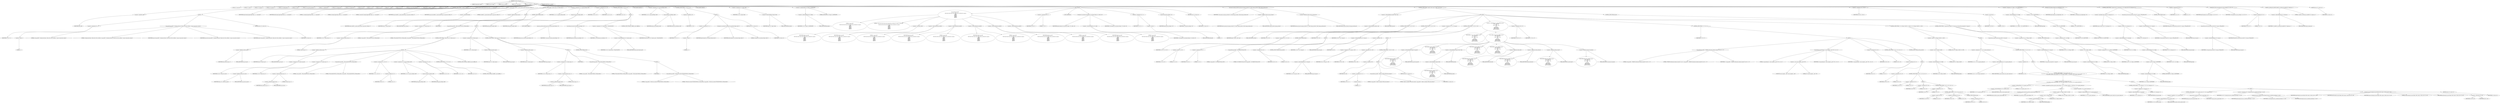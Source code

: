 digraph hostapd_notif_assoc {  
"1000119" [label = "(METHOD,hostapd_notif_assoc)" ]
"1000120" [label = "(PARAM,hostapd_data *hapd)" ]
"1000121" [label = "(PARAM,const u8 *addr)" ]
"1000122" [label = "(PARAM,const u8 *req_ies)" ]
"1000123" [label = "(PARAM,size_t req_ies_len)" ]
"1000124" [label = "(PARAM,int reassoc)" ]
"1000125" [label = "(BLOCK,,)" ]
"1000126" [label = "(LOCAL,v10: const u8 *)" ]
"1000127" [label = "(LOCAL,v11: size_t)" ]
"1000128" [label = "(LOCAL,v12: sta_info *)" ]
"1000129" [label = "(LOCAL,v13: sta_info *)" ]
"1000130" [label = "(LOCAL,v14: hostapd_iface *)" ]
"1000131" [label = "(LOCAL,v15: bool)" ]
"1000132" [label = "(LOCAL,v16: wpa_state_machine *)" ]
"1000133" [label = "(LOCAL,v17: unsigned int)" ]
"1000134" [label = "(LOCAL,v18: unsigned int)" ]
"1000135" [label = "(LOCAL,v19: unsigned int)" ]
"1000136" [label = "(LOCAL,v20: int)" ]
"1000137" [label = "(LOCAL,v21: int)" ]
"1000138" [label = "(LOCAL,v23: int)" ]
"1000139" [label = "(LOCAL,v24: __int64)" ]
"1000140" [label = "(LOCAL,v25: u8 *)" ]
"1000141" [label = "(LOCAL,v26: wpa_state_machine *)" ]
"1000142" [label = "(LOCAL,elems: ieee802_11_elems)" ]
"1000143" [label = "(LOCAL,buf: u8 [ 1064 ])" ]
"1000144" [label = "(CONTROL_STRUCTURE,if ( !addr ),if ( !addr ))" ]
"1000145" [label = "(<operator>.logicalNot,!addr)" ]
"1000146" [label = "(IDENTIFIER,addr,!addr)" ]
"1000147" [label = "(BLOCK,,)" ]
"1000148" [label = "(<operator>.assignment,v21 = -1)" ]
"1000149" [label = "(IDENTIFIER,v21,v21 = -1)" ]
"1000150" [label = "(<operator>.minus,-1)" ]
"1000151" [label = "(LITERAL,1,-1)" ]
"1000152" [label = "(wpa_printf,wpa_printf(2, \"hostapd_notif_assoc: Skip event with no address\", req_ies, req_ies_len, reassoc))" ]
"1000153" [label = "(LITERAL,2,wpa_printf(2, \"hostapd_notif_assoc: Skip event with no address\", req_ies, req_ies_len, reassoc))" ]
"1000154" [label = "(LITERAL,\"hostapd_notif_assoc: Skip event with no address\",wpa_printf(2, \"hostapd_notif_assoc: Skip event with no address\", req_ies, req_ies_len, reassoc))" ]
"1000155" [label = "(IDENTIFIER,req_ies,wpa_printf(2, \"hostapd_notif_assoc: Skip event with no address\", req_ies, req_ies_len, reassoc))" ]
"1000156" [label = "(IDENTIFIER,req_ies_len,wpa_printf(2, \"hostapd_notif_assoc: Skip event with no address\", req_ies, req_ies_len, reassoc))" ]
"1000157" [label = "(IDENTIFIER,reassoc,wpa_printf(2, \"hostapd_notif_assoc: Skip event with no address\", req_ies, req_ies_len, reassoc))" ]
"1000158" [label = "(RETURN,return v21;,return v21;)" ]
"1000159" [label = "(IDENTIFIER,v21,return v21;)" ]
"1000160" [label = "(hostapd_logger,hostapd_logger(hapd, addr, 1u, 2, \"associated\"))" ]
"1000161" [label = "(IDENTIFIER,hapd,hostapd_logger(hapd, addr, 1u, 2, \"associated\"))" ]
"1000162" [label = "(IDENTIFIER,addr,hostapd_logger(hapd, addr, 1u, 2, \"associated\"))" ]
"1000163" [label = "(LITERAL,1u,hostapd_logger(hapd, addr, 1u, 2, \"associated\"))" ]
"1000164" [label = "(LITERAL,2,hostapd_logger(hapd, addr, 1u, 2, \"associated\"))" ]
"1000165" [label = "(LITERAL,\"associated\",hostapd_logger(hapd, addr, 1u, 2, \"associated\"))" ]
"1000166" [label = "(ieee802_11_parse_elems,ieee802_11_parse_elems(req_ies, req_ies_len, &elems, 0))" ]
"1000167" [label = "(IDENTIFIER,req_ies,ieee802_11_parse_elems(req_ies, req_ies_len, &elems, 0))" ]
"1000168" [label = "(IDENTIFIER,req_ies_len,ieee802_11_parse_elems(req_ies, req_ies_len, &elems, 0))" ]
"1000169" [label = "(<operator>.addressOf,&elems)" ]
"1000170" [label = "(IDENTIFIER,elems,ieee802_11_parse_elems(req_ies, req_ies_len, &elems, 0))" ]
"1000171" [label = "(LITERAL,0,ieee802_11_parse_elems(req_ies, req_ies_len, &elems, 0))" ]
"1000172" [label = "(CONTROL_STRUCTURE,if ( elems.wps_ie ),if ( elems.wps_ie ))" ]
"1000173" [label = "(<operator>.fieldAccess,elems.wps_ie)" ]
"1000174" [label = "(IDENTIFIER,elems,if ( elems.wps_ie ))" ]
"1000175" [label = "(FIELD_IDENTIFIER,wps_ie,wps_ie)" ]
"1000176" [label = "(BLOCK,,)" ]
"1000177" [label = "(<operator>.assignment,v10 = elems.wps_ie - 2)" ]
"1000178" [label = "(IDENTIFIER,v10,v10 = elems.wps_ie - 2)" ]
"1000179" [label = "(<operator>.subtraction,elems.wps_ie - 2)" ]
"1000180" [label = "(<operator>.fieldAccess,elems.wps_ie)" ]
"1000181" [label = "(IDENTIFIER,elems,elems.wps_ie - 2)" ]
"1000182" [label = "(FIELD_IDENTIFIER,wps_ie,wps_ie)" ]
"1000183" [label = "(LITERAL,2,elems.wps_ie - 2)" ]
"1000184" [label = "(IDENTIFIER,L,)" ]
"1000185" [label = "(wpa_printf,wpa_printf(2, \"STA included WPS IE in (Re)AssocReq\"))" ]
"1000186" [label = "(LITERAL,2,wpa_printf(2, \"STA included WPS IE in (Re)AssocReq\"))" ]
"1000187" [label = "(LITERAL,\"STA included WPS IE in (Re)AssocReq\",wpa_printf(2, \"STA included WPS IE in (Re)AssocReq\"))" ]
"1000188" [label = "(CONTROL_STRUCTURE,else,else)" ]
"1000189" [label = "(BLOCK,,)" ]
"1000190" [label = "(CONTROL_STRUCTURE,if ( elems.rsn_ie ),if ( elems.rsn_ie ))" ]
"1000191" [label = "(<operator>.fieldAccess,elems.rsn_ie)" ]
"1000192" [label = "(IDENTIFIER,elems,if ( elems.rsn_ie ))" ]
"1000193" [label = "(FIELD_IDENTIFIER,rsn_ie,rsn_ie)" ]
"1000194" [label = "(BLOCK,,)" ]
"1000195" [label = "(<operator>.assignment,v24 = elems.rsn_ie_len)" ]
"1000196" [label = "(IDENTIFIER,v24,v24 = elems.rsn_ie_len)" ]
"1000197" [label = "(<operator>.fieldAccess,elems.rsn_ie_len)" ]
"1000198" [label = "(IDENTIFIER,elems,v24 = elems.rsn_ie_len)" ]
"1000199" [label = "(FIELD_IDENTIFIER,rsn_ie_len,rsn_ie_len)" ]
"1000200" [label = "(<operator>.assignment,v10 = elems.rsn_ie - 2)" ]
"1000201" [label = "(IDENTIFIER,v10,v10 = elems.rsn_ie - 2)" ]
"1000202" [label = "(<operator>.subtraction,elems.rsn_ie - 2)" ]
"1000203" [label = "(<operator>.fieldAccess,elems.rsn_ie)" ]
"1000204" [label = "(IDENTIFIER,elems,elems.rsn_ie - 2)" ]
"1000205" [label = "(FIELD_IDENTIFIER,rsn_ie,rsn_ie)" ]
"1000206" [label = "(LITERAL,2,elems.rsn_ie - 2)" ]
"1000207" [label = "(wpa_printf,wpa_printf(2, \"STA included RSN IE in (Re)AssocReq\"))" ]
"1000208" [label = "(LITERAL,2,wpa_printf(2, \"STA included RSN IE in (Re)AssocReq\"))" ]
"1000209" [label = "(LITERAL,\"STA included RSN IE in (Re)AssocReq\",wpa_printf(2, \"STA included RSN IE in (Re)AssocReq\"))" ]
"1000210" [label = "(<operator>.assignment,v11 = v24 + 2)" ]
"1000211" [label = "(IDENTIFIER,v11,v11 = v24 + 2)" ]
"1000212" [label = "(<operator>.addition,v24 + 2)" ]
"1000213" [label = "(IDENTIFIER,v24,v24 + 2)" ]
"1000214" [label = "(LITERAL,2,v24 + 2)" ]
"1000215" [label = "(<operator>.assignment,v12 = ap_get_sta(hapd, addr))" ]
"1000216" [label = "(IDENTIFIER,v12,v12 = ap_get_sta(hapd, addr))" ]
"1000217" [label = "(ap_get_sta,ap_get_sta(hapd, addr))" ]
"1000218" [label = "(IDENTIFIER,hapd,ap_get_sta(hapd, addr))" ]
"1000219" [label = "(IDENTIFIER,addr,ap_get_sta(hapd, addr))" ]
"1000220" [label = "(<operator>.assignment,v13 = v12)" ]
"1000221" [label = "(IDENTIFIER,v13,v13 = v12)" ]
"1000222" [label = "(IDENTIFIER,v12,v13 = v12)" ]
"1000223" [label = "(CONTROL_STRUCTURE,if ( v12 ),if ( v12 ))" ]
"1000224" [label = "(IDENTIFIER,v12,if ( v12 ))" ]
"1000225" [label = "(CONTROL_STRUCTURE,goto LABEL_5;,goto LABEL_5;)" ]
"1000226" [label = "(CONTROL_STRUCTURE,goto LABEL_28;,goto LABEL_28;)" ]
"1000227" [label = "(<operator>.assignment,v10 = elems.wpa_ie)" ]
"1000228" [label = "(IDENTIFIER,v10,v10 = elems.wpa_ie)" ]
"1000229" [label = "(<operator>.fieldAccess,elems.wpa_ie)" ]
"1000230" [label = "(IDENTIFIER,elems,v10 = elems.wpa_ie)" ]
"1000231" [label = "(FIELD_IDENTIFIER,wpa_ie,wpa_ie)" ]
"1000232" [label = "(CONTROL_STRUCTURE,if ( elems.wpa_ie ),if ( elems.wpa_ie ))" ]
"1000233" [label = "(<operator>.fieldAccess,elems.wpa_ie)" ]
"1000234" [label = "(IDENTIFIER,elems,if ( elems.wpa_ie ))" ]
"1000235" [label = "(FIELD_IDENTIFIER,wpa_ie,wpa_ie)" ]
"1000236" [label = "(BLOCK,,)" ]
"1000237" [label = "(<operator>.assignment,v10 = elems.wpa_ie - 2)" ]
"1000238" [label = "(IDENTIFIER,v10,v10 = elems.wpa_ie - 2)" ]
"1000239" [label = "(<operator>.subtraction,elems.wpa_ie - 2)" ]
"1000240" [label = "(<operator>.fieldAccess,elems.wpa_ie)" ]
"1000241" [label = "(IDENTIFIER,elems,elems.wpa_ie - 2)" ]
"1000242" [label = "(FIELD_IDENTIFIER,wpa_ie,wpa_ie)" ]
"1000243" [label = "(LITERAL,2,elems.wpa_ie - 2)" ]
"1000244" [label = "(IDENTIFIER,L,)" ]
"1000245" [label = "(wpa_printf,wpa_printf(2, \"STA included WPA IE in (Re)AssocReq\"))" ]
"1000246" [label = "(LITERAL,2,wpa_printf(2, \"STA included WPA IE in (Re)AssocReq\"))" ]
"1000247" [label = "(LITERAL,\"STA included WPA IE in (Re)AssocReq\",wpa_printf(2, \"STA included WPA IE in (Re)AssocReq\"))" ]
"1000248" [label = "(CONTROL_STRUCTURE,else,else)" ]
"1000249" [label = "(BLOCK,,)" ]
"1000250" [label = "(IDENTIFIER,L,)" ]
"1000251" [label = "(wpa_printf,wpa_printf(2, \"STA did not include WPS/RSN/WPA IE in (Re)AssocReq\"))" ]
"1000252" [label = "(LITERAL,2,wpa_printf(2, \"STA did not include WPS/RSN/WPA IE in (Re)AssocReq\"))" ]
"1000253" [label = "(LITERAL,\"STA did not include WPS/RSN/WPA IE in (Re)AssocReq\",wpa_printf(2, \"STA did not include WPS/RSN/WPA IE in (Re)AssocReq\"))" ]
"1000254" [label = "(<operator>.assignment,v12 = ap_get_sta(hapd, addr))" ]
"1000255" [label = "(IDENTIFIER,v12,v12 = ap_get_sta(hapd, addr))" ]
"1000256" [label = "(ap_get_sta,ap_get_sta(hapd, addr))" ]
"1000257" [label = "(IDENTIFIER,hapd,ap_get_sta(hapd, addr))" ]
"1000258" [label = "(IDENTIFIER,addr,ap_get_sta(hapd, addr))" ]
"1000259" [label = "(<operator>.assignment,v13 = v12)" ]
"1000260" [label = "(IDENTIFIER,v13,v13 = v12)" ]
"1000261" [label = "(IDENTIFIER,v12,v13 = v12)" ]
"1000262" [label = "(CONTROL_STRUCTURE,if ( v12 ),if ( v12 ))" ]
"1000263" [label = "(IDENTIFIER,v12,if ( v12 ))" ]
"1000264" [label = "(BLOCK,,)" ]
"1000265" [label = "(JUMP_TARGET,LABEL_5)" ]
"1000266" [label = "(ap_sta_no_session_timeout,ap_sta_no_session_timeout(hapd, v12))" ]
"1000267" [label = "(IDENTIFIER,hapd,ap_sta_no_session_timeout(hapd, v12))" ]
"1000268" [label = "(IDENTIFIER,v12,ap_sta_no_session_timeout(hapd, v12))" ]
"1000269" [label = "(accounting_sta_stop,accounting_sta_stop(hapd, v13))" ]
"1000270" [label = "(IDENTIFIER,hapd,accounting_sta_stop(hapd, v13))" ]
"1000271" [label = "(IDENTIFIER,v13,accounting_sta_stop(hapd, v13))" ]
"1000272" [label = "(<operator>.assignment,v13->timeout_next = STA_NULLFUNC)" ]
"1000273" [label = "(<operator>.indirectFieldAccess,v13->timeout_next)" ]
"1000274" [label = "(IDENTIFIER,v13,v13->timeout_next = STA_NULLFUNC)" ]
"1000275" [label = "(FIELD_IDENTIFIER,timeout_next,timeout_next)" ]
"1000276" [label = "(IDENTIFIER,STA_NULLFUNC,v13->timeout_next = STA_NULLFUNC)" ]
"1000277" [label = "(CONTROL_STRUCTURE,goto LABEL_6;,goto LABEL_6;)" ]
"1000278" [label = "(JUMP_TARGET,LABEL_28)" ]
"1000279" [label = "(<operator>.assignment,v13 = ap_sta_add(hapd, addr))" ]
"1000280" [label = "(IDENTIFIER,v13,v13 = ap_sta_add(hapd, addr))" ]
"1000281" [label = "(ap_sta_add,ap_sta_add(hapd, addr))" ]
"1000282" [label = "(IDENTIFIER,hapd,ap_sta_add(hapd, addr))" ]
"1000283" [label = "(IDENTIFIER,addr,ap_sta_add(hapd, addr))" ]
"1000284" [label = "(CONTROL_STRUCTURE,if ( !v13 ),if ( !v13 ))" ]
"1000285" [label = "(<operator>.logicalNot,!v13)" ]
"1000286" [label = "(IDENTIFIER,v13,!v13)" ]
"1000287" [label = "(BLOCK,,)" ]
"1000288" [label = "(<operator>.assignment,v21 = -1)" ]
"1000289" [label = "(IDENTIFIER,v21,v21 = -1)" ]
"1000290" [label = "(<operator>.minus,-1)" ]
"1000291" [label = "(LITERAL,1,-1)" ]
"1000292" [label = "(hostapd_drv_sta_disassoc,hostapd_drv_sta_disassoc(hapd, addr, 5))" ]
"1000293" [label = "(IDENTIFIER,hapd,hostapd_drv_sta_disassoc(hapd, addr, 5))" ]
"1000294" [label = "(IDENTIFIER,addr,hostapd_drv_sta_disassoc(hapd, addr, 5))" ]
"1000295" [label = "(LITERAL,5,hostapd_drv_sta_disassoc(hapd, addr, 5))" ]
"1000296" [label = "(RETURN,return v21;,return v21;)" ]
"1000297" [label = "(IDENTIFIER,v21,return v21;)" ]
"1000298" [label = "(JUMP_TARGET,LABEL_6)" ]
"1000299" [label = "(<operator>.assignment,v14 = hapd->iface)" ]
"1000300" [label = "(IDENTIFIER,v14,v14 = hapd->iface)" ]
"1000301" [label = "(<operator>.indirectFieldAccess,hapd->iface)" ]
"1000302" [label = "(IDENTIFIER,hapd,v14 = hapd->iface)" ]
"1000303" [label = "(FIELD_IDENTIFIER,iface,iface)" ]
"1000304" [label = "(<operators>.assignmentAnd,v13->flags &= 0xFFFECFFF)" ]
"1000305" [label = "(<operator>.indirectFieldAccess,v13->flags)" ]
"1000306" [label = "(IDENTIFIER,v13,v13->flags &= 0xFFFECFFF)" ]
"1000307" [label = "(FIELD_IDENTIFIER,flags,flags)" ]
"1000308" [label = "(LITERAL,0xFFFECFFF,v13->flags &= 0xFFFECFFF)" ]
"1000309" [label = "(BLOCK,,)" ]
"1000310" [label = "(wpa_printf,wpa_printf(\n      3,\n      \"STA %02x:%02x:%02x:%02x:%02x:%02x not allowed to connect\",\n      *addr,\n      addr[1],\n      addr[2],\n      addr[3],\n      addr[4],\n      addr[5]))" ]
"1000311" [label = "(LITERAL,3,wpa_printf(\n      3,\n      \"STA %02x:%02x:%02x:%02x:%02x:%02x not allowed to connect\",\n      *addr,\n      addr[1],\n      addr[2],\n      addr[3],\n      addr[4],\n      addr[5]))" ]
"1000312" [label = "(LITERAL,\"STA %02x:%02x:%02x:%02x:%02x:%02x not allowed to connect\",wpa_printf(\n      3,\n      \"STA %02x:%02x:%02x:%02x:%02x:%02x not allowed to connect\",\n      *addr,\n      addr[1],\n      addr[2],\n      addr[3],\n      addr[4],\n      addr[5]))" ]
"1000313" [label = "(<operator>.indirection,*addr)" ]
"1000314" [label = "(IDENTIFIER,addr,wpa_printf(\n      3,\n      \"STA %02x:%02x:%02x:%02x:%02x:%02x not allowed to connect\",\n      *addr,\n      addr[1],\n      addr[2],\n      addr[3],\n      addr[4],\n      addr[5]))" ]
"1000315" [label = "(<operator>.indirectIndexAccess,addr[1])" ]
"1000316" [label = "(IDENTIFIER,addr,wpa_printf(\n      3,\n      \"STA %02x:%02x:%02x:%02x:%02x:%02x not allowed to connect\",\n      *addr,\n      addr[1],\n      addr[2],\n      addr[3],\n      addr[4],\n      addr[5]))" ]
"1000317" [label = "(LITERAL,1,wpa_printf(\n      3,\n      \"STA %02x:%02x:%02x:%02x:%02x:%02x not allowed to connect\",\n      *addr,\n      addr[1],\n      addr[2],\n      addr[3],\n      addr[4],\n      addr[5]))" ]
"1000318" [label = "(<operator>.indirectIndexAccess,addr[2])" ]
"1000319" [label = "(IDENTIFIER,addr,wpa_printf(\n      3,\n      \"STA %02x:%02x:%02x:%02x:%02x:%02x not allowed to connect\",\n      *addr,\n      addr[1],\n      addr[2],\n      addr[3],\n      addr[4],\n      addr[5]))" ]
"1000320" [label = "(LITERAL,2,wpa_printf(\n      3,\n      \"STA %02x:%02x:%02x:%02x:%02x:%02x not allowed to connect\",\n      *addr,\n      addr[1],\n      addr[2],\n      addr[3],\n      addr[4],\n      addr[5]))" ]
"1000321" [label = "(<operator>.indirectIndexAccess,addr[3])" ]
"1000322" [label = "(IDENTIFIER,addr,wpa_printf(\n      3,\n      \"STA %02x:%02x:%02x:%02x:%02x:%02x not allowed to connect\",\n      *addr,\n      addr[1],\n      addr[2],\n      addr[3],\n      addr[4],\n      addr[5]))" ]
"1000323" [label = "(LITERAL,3,wpa_printf(\n      3,\n      \"STA %02x:%02x:%02x:%02x:%02x:%02x not allowed to connect\",\n      *addr,\n      addr[1],\n      addr[2],\n      addr[3],\n      addr[4],\n      addr[5]))" ]
"1000324" [label = "(<operator>.indirectIndexAccess,addr[4])" ]
"1000325" [label = "(IDENTIFIER,addr,wpa_printf(\n      3,\n      \"STA %02x:%02x:%02x:%02x:%02x:%02x not allowed to connect\",\n      *addr,\n      addr[1],\n      addr[2],\n      addr[3],\n      addr[4],\n      addr[5]))" ]
"1000326" [label = "(LITERAL,4,wpa_printf(\n      3,\n      \"STA %02x:%02x:%02x:%02x:%02x:%02x not allowed to connect\",\n      *addr,\n      addr[1],\n      addr[2],\n      addr[3],\n      addr[4],\n      addr[5]))" ]
"1000327" [label = "(<operator>.indirectIndexAccess,addr[5])" ]
"1000328" [label = "(IDENTIFIER,addr,wpa_printf(\n      3,\n      \"STA %02x:%02x:%02x:%02x:%02x:%02x not allowed to connect\",\n      *addr,\n      addr[1],\n      addr[2],\n      addr[3],\n      addr[4],\n      addr[5]))" ]
"1000329" [label = "(LITERAL,5,wpa_printf(\n      3,\n      \"STA %02x:%02x:%02x:%02x:%02x:%02x not allowed to connect\",\n      *addr,\n      addr[1],\n      addr[2],\n      addr[3],\n      addr[4],\n      addr[5]))" ]
"1000330" [label = "(<operator>.assignment,v23 = 1)" ]
"1000331" [label = "(IDENTIFIER,v23,v23 = 1)" ]
"1000332" [label = "(LITERAL,1,v23 = 1)" ]
"1000333" [label = "(JUMP_TARGET,fail)" ]
"1000334" [label = "(hostapd_drv_sta_disassoc,hostapd_drv_sta_disassoc(hapd, v13->addr, v23))" ]
"1000335" [label = "(IDENTIFIER,hapd,hostapd_drv_sta_disassoc(hapd, v13->addr, v23))" ]
"1000336" [label = "(<operator>.indirectFieldAccess,v13->addr)" ]
"1000337" [label = "(IDENTIFIER,v13,hostapd_drv_sta_disassoc(hapd, v13->addr, v23))" ]
"1000338" [label = "(FIELD_IDENTIFIER,addr,addr)" ]
"1000339" [label = "(IDENTIFIER,v23,hostapd_drv_sta_disassoc(hapd, v13->addr, v23))" ]
"1000340" [label = "(<operator>.assignment,v21 = -1)" ]
"1000341" [label = "(IDENTIFIER,v21,v21 = -1)" ]
"1000342" [label = "(<operator>.minus,-1)" ]
"1000343" [label = "(LITERAL,1,-1)" ]
"1000344" [label = "(ap_free_sta,ap_free_sta(hapd, v13))" ]
"1000345" [label = "(IDENTIFIER,hapd,ap_free_sta(hapd, v13))" ]
"1000346" [label = "(IDENTIFIER,v13,ap_free_sta(hapd, v13))" ]
"1000347" [label = "(RETURN,return v21;,return v21;)" ]
"1000348" [label = "(IDENTIFIER,v21,return v21;)" ]
"1000349" [label = "(ap_copy_sta_supp_op_classes,ap_copy_sta_supp_op_classes(v13, elems.supp_op_classes, elems.supp_op_classes_len))" ]
"1000350" [label = "(IDENTIFIER,v13,ap_copy_sta_supp_op_classes(v13, elems.supp_op_classes, elems.supp_op_classes_len))" ]
"1000351" [label = "(<operator>.fieldAccess,elems.supp_op_classes)" ]
"1000352" [label = "(IDENTIFIER,elems,ap_copy_sta_supp_op_classes(v13, elems.supp_op_classes, elems.supp_op_classes_len))" ]
"1000353" [label = "(FIELD_IDENTIFIER,supp_op_classes,supp_op_classes)" ]
"1000354" [label = "(<operator>.fieldAccess,elems.supp_op_classes_len)" ]
"1000355" [label = "(IDENTIFIER,elems,ap_copy_sta_supp_op_classes(v13, elems.supp_op_classes, elems.supp_op_classes_len))" ]
"1000356" [label = "(FIELD_IDENTIFIER,supp_op_classes_len,supp_op_classes_len)" ]
"1000357" [label = "(CONTROL_STRUCTURE,if ( hapd->conf->wpa ),if ( hapd->conf->wpa ))" ]
"1000358" [label = "(<operator>.indirectFieldAccess,hapd->conf->wpa)" ]
"1000359" [label = "(<operator>.indirectFieldAccess,hapd->conf)" ]
"1000360" [label = "(IDENTIFIER,hapd,if ( hapd->conf->wpa ))" ]
"1000361" [label = "(FIELD_IDENTIFIER,conf,conf)" ]
"1000362" [label = "(FIELD_IDENTIFIER,wpa,wpa)" ]
"1000363" [label = "(BLOCK,,)" ]
"1000364" [label = "(CONTROL_STRUCTURE,if ( v10 ),if ( v10 ))" ]
"1000365" [label = "(IDENTIFIER,v10,if ( v10 ))" ]
"1000366" [label = "(<operator>.assignment,v15 = v11 == 0)" ]
"1000367" [label = "(IDENTIFIER,v15,v15 = v11 == 0)" ]
"1000368" [label = "(<operator>.equals,v11 == 0)" ]
"1000369" [label = "(IDENTIFIER,v11,v11 == 0)" ]
"1000370" [label = "(LITERAL,0,v11 == 0)" ]
"1000371" [label = "(CONTROL_STRUCTURE,else,else)" ]
"1000372" [label = "(<operator>.assignment,v15 = 1)" ]
"1000373" [label = "(IDENTIFIER,v15,v15 = 1)" ]
"1000374" [label = "(LITERAL,1,v15 = 1)" ]
"1000375" [label = "(CONTROL_STRUCTURE,if ( v15 ),if ( v15 ))" ]
"1000376" [label = "(IDENTIFIER,v15,if ( v15 ))" ]
"1000377" [label = "(BLOCK,,)" ]
"1000378" [label = "(wpa_printf,wpa_printf(2, \"No WPA/RSN IE from STA\"))" ]
"1000379" [label = "(LITERAL,2,wpa_printf(2, \"No WPA/RSN IE from STA\"))" ]
"1000380" [label = "(LITERAL,\"No WPA/RSN IE from STA\",wpa_printf(2, \"No WPA/RSN IE from STA\"))" ]
"1000381" [label = "(<operator>.assignment,v23 = 13)" ]
"1000382" [label = "(IDENTIFIER,v23,v23 = 13)" ]
"1000383" [label = "(LITERAL,13,v23 = 13)" ]
"1000384" [label = "(CONTROL_STRUCTURE,goto fail;,goto fail;)" ]
"1000385" [label = "(<operator>.assignment,v16 = v13->wpa_sm)" ]
"1000386" [label = "(IDENTIFIER,v16,v16 = v13->wpa_sm)" ]
"1000387" [label = "(<operator>.indirectFieldAccess,v13->wpa_sm)" ]
"1000388" [label = "(IDENTIFIER,v13,v16 = v13->wpa_sm)" ]
"1000389" [label = "(FIELD_IDENTIFIER,wpa_sm,wpa_sm)" ]
"1000390" [label = "(CONTROL_STRUCTURE,if ( !v16 ),if ( !v16 ))" ]
"1000391" [label = "(<operator>.logicalNot,!v16)" ]
"1000392" [label = "(IDENTIFIER,v16,!v16)" ]
"1000393" [label = "(BLOCK,,)" ]
"1000394" [label = "(<operator>.assignment,v13->wpa_sm = v26)" ]
"1000395" [label = "(<operator>.indirectFieldAccess,v13->wpa_sm)" ]
"1000396" [label = "(IDENTIFIER,v13,v13->wpa_sm = v26)" ]
"1000397" [label = "(FIELD_IDENTIFIER,wpa_sm,wpa_sm)" ]
"1000398" [label = "(IDENTIFIER,v26,v13->wpa_sm = v26)" ]
"1000399" [label = "(<operator>.assignment,v16 = v26)" ]
"1000400" [label = "(IDENTIFIER,v16,v16 = v26)" ]
"1000401" [label = "(IDENTIFIER,v26,v16 = v26)" ]
"1000402" [label = "(CONTROL_STRUCTURE,if ( !v26 ),if ( !v26 ))" ]
"1000403" [label = "(<operator>.logicalNot,!v26)" ]
"1000404" [label = "(IDENTIFIER,v26,!v26)" ]
"1000405" [label = "(BLOCK,,)" ]
"1000406" [label = "(<operator>.assignment,v21 = -1)" ]
"1000407" [label = "(IDENTIFIER,v21,v21 = -1)" ]
"1000408" [label = "(<operator>.minus,-1)" ]
"1000409" [label = "(LITERAL,1,-1)" ]
"1000410" [label = "(wpa_printf,wpa_printf(5, \"Failed to initialize WPA state machine\"))" ]
"1000411" [label = "(LITERAL,5,wpa_printf(5, \"Failed to initialize WPA state machine\"))" ]
"1000412" [label = "(LITERAL,\"Failed to initialize WPA state machine\",wpa_printf(5, \"Failed to initialize WPA state machine\"))" ]
"1000413" [label = "(RETURN,return v21;,return v21;)" ]
"1000414" [label = "(IDENTIFIER,v21,return v21;)" ]
"1000415" [label = "(<operator>.assignment,v17 = wpa_validate_wpa_ie(\n            hapd->wpa_auth,\n            v16,\n            hapd->iface->freq,\n            v10,\n            v11,\n            elems.mdie,\n            elems.mdie_len,\n            elems.owe_dh,\n            elems.owe_dh_len))" ]
"1000416" [label = "(IDENTIFIER,v17,v17 = wpa_validate_wpa_ie(\n            hapd->wpa_auth,\n            v16,\n            hapd->iface->freq,\n            v10,\n            v11,\n            elems.mdie,\n            elems.mdie_len,\n            elems.owe_dh,\n            elems.owe_dh_len))" ]
"1000417" [label = "(wpa_validate_wpa_ie,wpa_validate_wpa_ie(\n            hapd->wpa_auth,\n            v16,\n            hapd->iface->freq,\n            v10,\n            v11,\n            elems.mdie,\n            elems.mdie_len,\n            elems.owe_dh,\n            elems.owe_dh_len))" ]
"1000418" [label = "(<operator>.indirectFieldAccess,hapd->wpa_auth)" ]
"1000419" [label = "(IDENTIFIER,hapd,wpa_validate_wpa_ie(\n            hapd->wpa_auth,\n            v16,\n            hapd->iface->freq,\n            v10,\n            v11,\n            elems.mdie,\n            elems.mdie_len,\n            elems.owe_dh,\n            elems.owe_dh_len))" ]
"1000420" [label = "(FIELD_IDENTIFIER,wpa_auth,wpa_auth)" ]
"1000421" [label = "(IDENTIFIER,v16,wpa_validate_wpa_ie(\n            hapd->wpa_auth,\n            v16,\n            hapd->iface->freq,\n            v10,\n            v11,\n            elems.mdie,\n            elems.mdie_len,\n            elems.owe_dh,\n            elems.owe_dh_len))" ]
"1000422" [label = "(<operator>.indirectFieldAccess,hapd->iface->freq)" ]
"1000423" [label = "(<operator>.indirectFieldAccess,hapd->iface)" ]
"1000424" [label = "(IDENTIFIER,hapd,wpa_validate_wpa_ie(\n            hapd->wpa_auth,\n            v16,\n            hapd->iface->freq,\n            v10,\n            v11,\n            elems.mdie,\n            elems.mdie_len,\n            elems.owe_dh,\n            elems.owe_dh_len))" ]
"1000425" [label = "(FIELD_IDENTIFIER,iface,iface)" ]
"1000426" [label = "(FIELD_IDENTIFIER,freq,freq)" ]
"1000427" [label = "(IDENTIFIER,v10,wpa_validate_wpa_ie(\n            hapd->wpa_auth,\n            v16,\n            hapd->iface->freq,\n            v10,\n            v11,\n            elems.mdie,\n            elems.mdie_len,\n            elems.owe_dh,\n            elems.owe_dh_len))" ]
"1000428" [label = "(IDENTIFIER,v11,wpa_validate_wpa_ie(\n            hapd->wpa_auth,\n            v16,\n            hapd->iface->freq,\n            v10,\n            v11,\n            elems.mdie,\n            elems.mdie_len,\n            elems.owe_dh,\n            elems.owe_dh_len))" ]
"1000429" [label = "(<operator>.fieldAccess,elems.mdie)" ]
"1000430" [label = "(IDENTIFIER,elems,wpa_validate_wpa_ie(\n            hapd->wpa_auth,\n            v16,\n            hapd->iface->freq,\n            v10,\n            v11,\n            elems.mdie,\n            elems.mdie_len,\n            elems.owe_dh,\n            elems.owe_dh_len))" ]
"1000431" [label = "(FIELD_IDENTIFIER,mdie,mdie)" ]
"1000432" [label = "(<operator>.fieldAccess,elems.mdie_len)" ]
"1000433" [label = "(IDENTIFIER,elems,wpa_validate_wpa_ie(\n            hapd->wpa_auth,\n            v16,\n            hapd->iface->freq,\n            v10,\n            v11,\n            elems.mdie,\n            elems.mdie_len,\n            elems.owe_dh,\n            elems.owe_dh_len))" ]
"1000434" [label = "(FIELD_IDENTIFIER,mdie_len,mdie_len)" ]
"1000435" [label = "(<operator>.fieldAccess,elems.owe_dh)" ]
"1000436" [label = "(IDENTIFIER,elems,wpa_validate_wpa_ie(\n            hapd->wpa_auth,\n            v16,\n            hapd->iface->freq,\n            v10,\n            v11,\n            elems.mdie,\n            elems.mdie_len,\n            elems.owe_dh,\n            elems.owe_dh_len))" ]
"1000437" [label = "(FIELD_IDENTIFIER,owe_dh,owe_dh)" ]
"1000438" [label = "(<operator>.fieldAccess,elems.owe_dh_len)" ]
"1000439" [label = "(IDENTIFIER,elems,wpa_validate_wpa_ie(\n            hapd->wpa_auth,\n            v16,\n            hapd->iface->freq,\n            v10,\n            v11,\n            elems.mdie,\n            elems.mdie_len,\n            elems.owe_dh,\n            elems.owe_dh_len))" ]
"1000440" [label = "(FIELD_IDENTIFIER,owe_dh_len,owe_dh_len)" ]
"1000441" [label = "(<operator>.assignment,v18 = v17)" ]
"1000442" [label = "(IDENTIFIER,v18,v18 = v17)" ]
"1000443" [label = "(IDENTIFIER,v17,v18 = v17)" ]
"1000444" [label = "(CONTROL_STRUCTURE,if ( v17 ),if ( v17 ))" ]
"1000445" [label = "(IDENTIFIER,v17,if ( v17 ))" ]
"1000446" [label = "(BLOCK,,)" ]
"1000447" [label = "(wpa_printf,wpa_printf(2, \"WPA/RSN information element rejected? (res %u)\", v17))" ]
"1000448" [label = "(LITERAL,2,wpa_printf(2, \"WPA/RSN information element rejected? (res %u)\", v17))" ]
"1000449" [label = "(LITERAL,\"WPA/RSN information element rejected? (res %u)\",wpa_printf(2, \"WPA/RSN information element rejected? (res %u)\", v17))" ]
"1000450" [label = "(IDENTIFIER,v17,wpa_printf(2, \"WPA/RSN information element rejected? (res %u)\", v17))" ]
"1000451" [label = "(wpa_hexdump,wpa_hexdump(2, (const unsigned __int8 *)\"IE\", v10, v11))" ]
"1000452" [label = "(LITERAL,2,wpa_hexdump(2, (const unsigned __int8 *)\"IE\", v10, v11))" ]
"1000453" [label = "(<operator>.cast,(const unsigned __int8 *)\"IE\")" ]
"1000454" [label = "(UNKNOWN,const unsigned __int8 *,const unsigned __int8 *)" ]
"1000455" [label = "(LITERAL,\"IE\",(const unsigned __int8 *)\"IE\")" ]
"1000456" [label = "(IDENTIFIER,v10,wpa_hexdump(2, (const unsigned __int8 *)\"IE\", v10, v11))" ]
"1000457" [label = "(IDENTIFIER,v11,wpa_hexdump(2, (const unsigned __int8 *)\"IE\", v10, v11))" ]
"1000458" [label = "(<operator>.assignment,v23 = 18)" ]
"1000459" [label = "(IDENTIFIER,v23,v23 = 18)" ]
"1000460" [label = "(LITERAL,18,v23 = 18)" ]
"1000461" [label = "(CONTROL_STRUCTURE,if ( v18 != 2 ),if ( v18 != 2 ))" ]
"1000462" [label = "(<operator>.notEquals,v18 != 2)" ]
"1000463" [label = "(IDENTIFIER,v18,v18 != 2)" ]
"1000464" [label = "(LITERAL,2,v18 != 2)" ]
"1000465" [label = "(BLOCK,,)" ]
"1000466" [label = "(<operator>.assignment,v23 = 19)" ]
"1000467" [label = "(IDENTIFIER,v23,v23 = 19)" ]
"1000468" [label = "(LITERAL,19,v23 = 19)" ]
"1000469" [label = "(CONTROL_STRUCTURE,if ( v18 != 3 ),if ( v18 != 3 ))" ]
"1000470" [label = "(<operator>.notEquals,v18 != 3)" ]
"1000471" [label = "(IDENTIFIER,v18,v18 != 3)" ]
"1000472" [label = "(LITERAL,3,v18 != 3)" ]
"1000473" [label = "(BLOCK,,)" ]
"1000474" [label = "(<operator>.assignment,v23 = 20)" ]
"1000475" [label = "(IDENTIFIER,v23,v23 = 20)" ]
"1000476" [label = "(LITERAL,20,v23 = 20)" ]
"1000477" [label = "(CONTROL_STRUCTURE,if ( v18 != 4 ),if ( v18 != 4 ))" ]
"1000478" [label = "(<operator>.notEquals,v18 != 4)" ]
"1000479" [label = "(IDENTIFIER,v18,v18 != 4)" ]
"1000480" [label = "(LITERAL,4,v18 != 4)" ]
"1000481" [label = "(BLOCK,,)" ]
"1000482" [label = "(CONTROL_STRUCTURE,if ( v18 == 8 ),if ( v18 == 8 ))" ]
"1000483" [label = "(<operator>.equals,v18 == 8)" ]
"1000484" [label = "(IDENTIFIER,v18,v18 == 8)" ]
"1000485" [label = "(LITERAL,8,v18 == 8)" ]
"1000486" [label = "(<operator>.assignment,v23 = 24)" ]
"1000487" [label = "(IDENTIFIER,v23,v23 = 24)" ]
"1000488" [label = "(LITERAL,24,v23 = 24)" ]
"1000489" [label = "(CONTROL_STRUCTURE,else,else)" ]
"1000490" [label = "(<operator>.assignment,v23 = 13)" ]
"1000491" [label = "(IDENTIFIER,v23,v23 = 13)" ]
"1000492" [label = "(LITERAL,13,v23 = 13)" ]
"1000493" [label = "(CONTROL_STRUCTURE,goto fail;,goto fail;)" ]
"1000494" [label = "(CONTROL_STRUCTURE,if ( (v13->flags & 0x402) == 1026 ),if ( (v13->flags & 0x402) == 1026 ))" ]
"1000495" [label = "(<operator>.equals,(v13->flags & 0x402) == 1026)" ]
"1000496" [label = "(<operator>.and,v13->flags & 0x402)" ]
"1000497" [label = "(<operator>.indirectFieldAccess,v13->flags)" ]
"1000498" [label = "(IDENTIFIER,v13,v13->flags & 0x402)" ]
"1000499" [label = "(FIELD_IDENTIFIER,flags,flags)" ]
"1000500" [label = "(LITERAL,0x402,v13->flags & 0x402)" ]
"1000501" [label = "(LITERAL,1026,(v13->flags & 0x402) == 1026)" ]
"1000502" [label = "(BLOCK,,)" ]
"1000503" [label = "(<operator>.assignment,v21 = v13->sa_query_timed_out)" ]
"1000504" [label = "(IDENTIFIER,v21,v21 = v13->sa_query_timed_out)" ]
"1000505" [label = "(<operator>.indirectFieldAccess,v13->sa_query_timed_out)" ]
"1000506" [label = "(IDENTIFIER,v13,v21 = v13->sa_query_timed_out)" ]
"1000507" [label = "(FIELD_IDENTIFIER,sa_query_timed_out,sa_query_timed_out)" ]
"1000508" [label = "(CONTROL_STRUCTURE,if ( !v21 ),if ( !v21 ))" ]
"1000509" [label = "(<operator>.logicalNot,!v21)" ]
"1000510" [label = "(IDENTIFIER,v21,!v21)" ]
"1000511" [label = "(BLOCK,,)" ]
"1000512" [label = "(CONTROL_STRUCTURE,if ( v13->sa_query_count <= 0\n          || (ap_check_sa_query_timeout(hapd, v13), (v13->flags & 0x402) == 1026) && !v13->sa_query_timed_out ),if ( v13->sa_query_count <= 0\n          || (ap_check_sa_query_timeout(hapd, v13), (v13->flags & 0x402) == 1026) && !v13->sa_query_timed_out ))" ]
"1000513" [label = "(<operator>.logicalOr,v13->sa_query_count <= 0\n          || (ap_check_sa_query_timeout(hapd, v13), (v13->flags & 0x402) == 1026) && !v13->sa_query_timed_out)" ]
"1000514" [label = "(<operator>.lessEqualsThan,v13->sa_query_count <= 0)" ]
"1000515" [label = "(<operator>.indirectFieldAccess,v13->sa_query_count)" ]
"1000516" [label = "(IDENTIFIER,v13,v13->sa_query_count <= 0)" ]
"1000517" [label = "(FIELD_IDENTIFIER,sa_query_count,sa_query_count)" ]
"1000518" [label = "(LITERAL,0,v13->sa_query_count <= 0)" ]
"1000519" [label = "(<operator>.logicalAnd,(ap_check_sa_query_timeout(hapd, v13), (v13->flags & 0x402) == 1026) && !v13->sa_query_timed_out)" ]
"1000520" [label = "(BLOCK,,)" ]
"1000521" [label = "(ap_check_sa_query_timeout,ap_check_sa_query_timeout(hapd, v13))" ]
"1000522" [label = "(IDENTIFIER,hapd,ap_check_sa_query_timeout(hapd, v13))" ]
"1000523" [label = "(IDENTIFIER,v13,ap_check_sa_query_timeout(hapd, v13))" ]
"1000524" [label = "(<operator>.equals,(v13->flags & 0x402) == 1026)" ]
"1000525" [label = "(<operator>.and,v13->flags & 0x402)" ]
"1000526" [label = "(<operator>.indirectFieldAccess,v13->flags)" ]
"1000527" [label = "(IDENTIFIER,v13,v13->flags & 0x402)" ]
"1000528" [label = "(FIELD_IDENTIFIER,flags,flags)" ]
"1000529" [label = "(LITERAL,0x402,v13->flags & 0x402)" ]
"1000530" [label = "(LITERAL,1026,(v13->flags & 0x402) == 1026)" ]
"1000531" [label = "(<operator>.logicalNot,!v13->sa_query_timed_out)" ]
"1000532" [label = "(<operator>.indirectFieldAccess,v13->sa_query_timed_out)" ]
"1000533" [label = "(IDENTIFIER,v13,!v13->sa_query_timed_out)" ]
"1000534" [label = "(FIELD_IDENTIFIER,sa_query_timed_out,sa_query_timed_out)" ]
"1000535" [label = "(BLOCK,,)" ]
"1000536" [label = "(CONTROL_STRUCTURE,if ( v13->auth_alg != 2 ),if ( v13->auth_alg != 2 ))" ]
"1000537" [label = "(<operator>.notEquals,v13->auth_alg != 2)" ]
"1000538" [label = "(<operator>.indirectFieldAccess,v13->auth_alg)" ]
"1000539" [label = "(IDENTIFIER,v13,v13->auth_alg != 2)" ]
"1000540" [label = "(FIELD_IDENTIFIER,auth_alg,auth_alg)" ]
"1000541" [label = "(LITERAL,2,v13->auth_alg != 2)" ]
"1000542" [label = "(BLOCK,,)" ]
"1000543" [label = "(CONTROL_STRUCTURE,if ( !v13->sa_query_count ),if ( !v13->sa_query_count ))" ]
"1000544" [label = "(<operator>.logicalNot,!v13->sa_query_count)" ]
"1000545" [label = "(<operator>.indirectFieldAccess,v13->sa_query_count)" ]
"1000546" [label = "(IDENTIFIER,v13,!v13->sa_query_count)" ]
"1000547" [label = "(FIELD_IDENTIFIER,sa_query_count,sa_query_count)" ]
"1000548" [label = "(ap_sta_start_sa_query,ap_sta_start_sa_query(hapd, v13))" ]
"1000549" [label = "(IDENTIFIER,hapd,ap_sta_start_sa_query(hapd, v13))" ]
"1000550" [label = "(IDENTIFIER,v13,ap_sta_start_sa_query(hapd, v13))" ]
"1000551" [label = "(<operator>.assignment,v25 = hostapd_eid_assoc_comeback_time(hapd, v13, buf))" ]
"1000552" [label = "(IDENTIFIER,v25,v25 = hostapd_eid_assoc_comeback_time(hapd, v13, buf))" ]
"1000553" [label = "(hostapd_eid_assoc_comeback_time,hostapd_eid_assoc_comeback_time(hapd, v13, buf))" ]
"1000554" [label = "(IDENTIFIER,hapd,hostapd_eid_assoc_comeback_time(hapd, v13, buf))" ]
"1000555" [label = "(IDENTIFIER,v13,hostapd_eid_assoc_comeback_time(hapd, v13, buf))" ]
"1000556" [label = "(IDENTIFIER,buf,hostapd_eid_assoc_comeback_time(hapd, v13, buf))" ]
"1000557" [label = "(hostapd_sta_assoc,hostapd_sta_assoc(hapd, addr, reassoc, 0x1Eu, buf, v25 - buf))" ]
"1000558" [label = "(IDENTIFIER,hapd,hostapd_sta_assoc(hapd, addr, reassoc, 0x1Eu, buf, v25 - buf))" ]
"1000559" [label = "(IDENTIFIER,addr,hostapd_sta_assoc(hapd, addr, reassoc, 0x1Eu, buf, v25 - buf))" ]
"1000560" [label = "(IDENTIFIER,reassoc,hostapd_sta_assoc(hapd, addr, reassoc, 0x1Eu, buf, v25 - buf))" ]
"1000561" [label = "(LITERAL,0x1Eu,hostapd_sta_assoc(hapd, addr, reassoc, 0x1Eu, buf, v25 - buf))" ]
"1000562" [label = "(IDENTIFIER,buf,hostapd_sta_assoc(hapd, addr, reassoc, 0x1Eu, buf, v25 - buf))" ]
"1000563" [label = "(<operator>.subtraction,v25 - buf)" ]
"1000564" [label = "(IDENTIFIER,v25,v25 - buf)" ]
"1000565" [label = "(IDENTIFIER,buf,v25 - buf)" ]
"1000566" [label = "(RETURN,return v21;,return v21;)" ]
"1000567" [label = "(IDENTIFIER,v21,return v21;)" ]
"1000568" [label = "(CONTROL_STRUCTURE,if ( wpa_auth_uses_mfp(v13->wpa_sm) ),if ( wpa_auth_uses_mfp(v13->wpa_sm) ))" ]
"1000569" [label = "(wpa_auth_uses_mfp,wpa_auth_uses_mfp(v13->wpa_sm))" ]
"1000570" [label = "(<operator>.indirectFieldAccess,v13->wpa_sm)" ]
"1000571" [label = "(IDENTIFIER,v13,wpa_auth_uses_mfp(v13->wpa_sm))" ]
"1000572" [label = "(FIELD_IDENTIFIER,wpa_sm,wpa_sm)" ]
"1000573" [label = "(<operator>.assignment,v19 = v13->flags | 0x400)" ]
"1000574" [label = "(IDENTIFIER,v19,v19 = v13->flags | 0x400)" ]
"1000575" [label = "(<operator>.or,v13->flags | 0x400)" ]
"1000576" [label = "(<operator>.indirectFieldAccess,v13->flags)" ]
"1000577" [label = "(IDENTIFIER,v13,v13->flags | 0x400)" ]
"1000578" [label = "(FIELD_IDENTIFIER,flags,flags)" ]
"1000579" [label = "(LITERAL,0x400,v13->flags | 0x400)" ]
"1000580" [label = "(CONTROL_STRUCTURE,else,else)" ]
"1000581" [label = "(<operator>.assignment,v19 = v13->flags & 0xFFFFFBFF)" ]
"1000582" [label = "(IDENTIFIER,v19,v19 = v13->flags & 0xFFFFFBFF)" ]
"1000583" [label = "(<operator>.and,v13->flags & 0xFFFFFBFF)" ]
"1000584" [label = "(<operator>.indirectFieldAccess,v13->flags)" ]
"1000585" [label = "(IDENTIFIER,v13,v13->flags & 0xFFFFFBFF)" ]
"1000586" [label = "(FIELD_IDENTIFIER,flags,flags)" ]
"1000587" [label = "(LITERAL,0xFFFFFBFF,v13->flags & 0xFFFFFBFF)" ]
"1000588" [label = "(CONTROL_STRUCTURE,else,else)" ]
"1000589" [label = "(BLOCK,,)" ]
"1000590" [label = "(<operator>.assignment,v19 = v13->flags)" ]
"1000591" [label = "(IDENTIFIER,v19,v19 = v13->flags)" ]
"1000592" [label = "(<operator>.indirectFieldAccess,v13->flags)" ]
"1000593" [label = "(IDENTIFIER,v13,v19 = v13->flags)" ]
"1000594" [label = "(FIELD_IDENTIFIER,flags,flags)" ]
"1000595" [label = "(<operator>.assignment,v20 = v19 & 2)" ]
"1000596" [label = "(IDENTIFIER,v20,v20 = v19 & 2)" ]
"1000597" [label = "(<operator>.and,v19 & 2)" ]
"1000598" [label = "(IDENTIFIER,v19,v19 & 2)" ]
"1000599" [label = "(LITERAL,2,v19 & 2)" ]
"1000600" [label = "(<operator>.assignment,v13->flags = v19 & 0xFFF7FFFF | 3)" ]
"1000601" [label = "(<operator>.indirectFieldAccess,v13->flags)" ]
"1000602" [label = "(IDENTIFIER,v13,v13->flags = v19 & 0xFFF7FFFF | 3)" ]
"1000603" [label = "(FIELD_IDENTIFIER,flags,flags)" ]
"1000604" [label = "(<operator>.or,v19 & 0xFFF7FFFF | 3)" ]
"1000605" [label = "(<operator>.and,v19 & 0xFFF7FFFF)" ]
"1000606" [label = "(IDENTIFIER,v19,v19 & 0xFFF7FFFF)" ]
"1000607" [label = "(LITERAL,0xFFF7FFFF,v19 & 0xFFF7FFFF)" ]
"1000608" [label = "(LITERAL,3,v19 & 0xFFF7FFFF | 3)" ]
"1000609" [label = "(hostapd_set_sta_flags,hostapd_set_sta_flags(hapd, v13))" ]
"1000610" [label = "(IDENTIFIER,hapd,hostapd_set_sta_flags(hapd, v13))" ]
"1000611" [label = "(IDENTIFIER,v13,hostapd_set_sta_flags(hapd, v13))" ]
"1000612" [label = "(CONTROL_STRUCTURE,if ( reassoc && v13->auth_alg == 2 ),if ( reassoc && v13->auth_alg == 2 ))" ]
"1000613" [label = "(<operator>.logicalAnd,reassoc && v13->auth_alg == 2)" ]
"1000614" [label = "(IDENTIFIER,reassoc,reassoc && v13->auth_alg == 2)" ]
"1000615" [label = "(<operator>.equals,v13->auth_alg == 2)" ]
"1000616" [label = "(<operator>.indirectFieldAccess,v13->auth_alg)" ]
"1000617" [label = "(IDENTIFIER,v13,v13->auth_alg == 2)" ]
"1000618" [label = "(FIELD_IDENTIFIER,auth_alg,auth_alg)" ]
"1000619" [label = "(LITERAL,2,v13->auth_alg == 2)" ]
"1000620" [label = "(wpa_auth_sm_event,wpa_auth_sm_event(v13->wpa_sm, WPA_ASSOC_FT))" ]
"1000621" [label = "(<operator>.indirectFieldAccess,v13->wpa_sm)" ]
"1000622" [label = "(IDENTIFIER,v13,wpa_auth_sm_event(v13->wpa_sm, WPA_ASSOC_FT))" ]
"1000623" [label = "(FIELD_IDENTIFIER,wpa_sm,wpa_sm)" ]
"1000624" [label = "(IDENTIFIER,WPA_ASSOC_FT,wpa_auth_sm_event(v13->wpa_sm, WPA_ASSOC_FT))" ]
"1000625" [label = "(CONTROL_STRUCTURE,else,else)" ]
"1000626" [label = "(wpa_auth_sm_event,wpa_auth_sm_event(v13->wpa_sm, WPA_ASSOC))" ]
"1000627" [label = "(<operator>.indirectFieldAccess,v13->wpa_sm)" ]
"1000628" [label = "(IDENTIFIER,v13,wpa_auth_sm_event(v13->wpa_sm, WPA_ASSOC))" ]
"1000629" [label = "(FIELD_IDENTIFIER,wpa_sm,wpa_sm)" ]
"1000630" [label = "(IDENTIFIER,WPA_ASSOC,wpa_auth_sm_event(v13->wpa_sm, WPA_ASSOC))" ]
"1000631" [label = "(<operator>.assignment,v21 = 0)" ]
"1000632" [label = "(IDENTIFIER,v21,v21 = 0)" ]
"1000633" [label = "(LITERAL,0,v21 = 0)" ]
"1000634" [label = "(hostapd_new_assoc_sta,hostapd_new_assoc_sta(hapd, v13, v20 != 0))" ]
"1000635" [label = "(IDENTIFIER,hapd,hostapd_new_assoc_sta(hapd, v13, v20 != 0))" ]
"1000636" [label = "(IDENTIFIER,v13,hostapd_new_assoc_sta(hapd, v13, v20 != 0))" ]
"1000637" [label = "(<operator>.notEquals,v20 != 0)" ]
"1000638" [label = "(IDENTIFIER,v20,v20 != 0)" ]
"1000639" [label = "(LITERAL,0,v20 != 0)" ]
"1000640" [label = "(ieee802_1x_notify_port_enabled,ieee802_1x_notify_port_enabled(v13->eapol_sm, 1))" ]
"1000641" [label = "(<operator>.indirectFieldAccess,v13->eapol_sm)" ]
"1000642" [label = "(IDENTIFIER,v13,ieee802_1x_notify_port_enabled(v13->eapol_sm, 1))" ]
"1000643" [label = "(FIELD_IDENTIFIER,eapol_sm,eapol_sm)" ]
"1000644" [label = "(LITERAL,1,ieee802_1x_notify_port_enabled(v13->eapol_sm, 1))" ]
"1000645" [label = "(RETURN,return v21;,return v21;)" ]
"1000646" [label = "(IDENTIFIER,v21,return v21;)" ]
"1000647" [label = "(METHOD_RETURN,int __fastcall)" ]
  "1000119" -> "1000120" 
  "1000119" -> "1000121" 
  "1000119" -> "1000122" 
  "1000119" -> "1000123" 
  "1000119" -> "1000124" 
  "1000119" -> "1000125" 
  "1000119" -> "1000647" 
  "1000125" -> "1000126" 
  "1000125" -> "1000127" 
  "1000125" -> "1000128" 
  "1000125" -> "1000129" 
  "1000125" -> "1000130" 
  "1000125" -> "1000131" 
  "1000125" -> "1000132" 
  "1000125" -> "1000133" 
  "1000125" -> "1000134" 
  "1000125" -> "1000135" 
  "1000125" -> "1000136" 
  "1000125" -> "1000137" 
  "1000125" -> "1000138" 
  "1000125" -> "1000139" 
  "1000125" -> "1000140" 
  "1000125" -> "1000141" 
  "1000125" -> "1000142" 
  "1000125" -> "1000143" 
  "1000125" -> "1000144" 
  "1000125" -> "1000160" 
  "1000125" -> "1000166" 
  "1000125" -> "1000172" 
  "1000125" -> "1000254" 
  "1000125" -> "1000259" 
  "1000125" -> "1000262" 
  "1000125" -> "1000278" 
  "1000125" -> "1000279" 
  "1000125" -> "1000284" 
  "1000125" -> "1000298" 
  "1000125" -> "1000299" 
  "1000125" -> "1000304" 
  "1000125" -> "1000309" 
  "1000125" -> "1000349" 
  "1000125" -> "1000357" 
  "1000125" -> "1000595" 
  "1000125" -> "1000600" 
  "1000125" -> "1000609" 
  "1000125" -> "1000612" 
  "1000125" -> "1000631" 
  "1000125" -> "1000634" 
  "1000125" -> "1000640" 
  "1000125" -> "1000645" 
  "1000144" -> "1000145" 
  "1000144" -> "1000147" 
  "1000145" -> "1000146" 
  "1000147" -> "1000148" 
  "1000147" -> "1000152" 
  "1000147" -> "1000158" 
  "1000148" -> "1000149" 
  "1000148" -> "1000150" 
  "1000150" -> "1000151" 
  "1000152" -> "1000153" 
  "1000152" -> "1000154" 
  "1000152" -> "1000155" 
  "1000152" -> "1000156" 
  "1000152" -> "1000157" 
  "1000158" -> "1000159" 
  "1000160" -> "1000161" 
  "1000160" -> "1000162" 
  "1000160" -> "1000163" 
  "1000160" -> "1000164" 
  "1000160" -> "1000165" 
  "1000166" -> "1000167" 
  "1000166" -> "1000168" 
  "1000166" -> "1000169" 
  "1000166" -> "1000171" 
  "1000169" -> "1000170" 
  "1000172" -> "1000173" 
  "1000172" -> "1000176" 
  "1000172" -> "1000188" 
  "1000173" -> "1000174" 
  "1000173" -> "1000175" 
  "1000176" -> "1000177" 
  "1000176" -> "1000184" 
  "1000176" -> "1000185" 
  "1000177" -> "1000178" 
  "1000177" -> "1000179" 
  "1000179" -> "1000180" 
  "1000179" -> "1000183" 
  "1000180" -> "1000181" 
  "1000180" -> "1000182" 
  "1000185" -> "1000186" 
  "1000185" -> "1000187" 
  "1000188" -> "1000189" 
  "1000189" -> "1000190" 
  "1000189" -> "1000227" 
  "1000189" -> "1000232" 
  "1000190" -> "1000191" 
  "1000190" -> "1000194" 
  "1000191" -> "1000192" 
  "1000191" -> "1000193" 
  "1000194" -> "1000195" 
  "1000194" -> "1000200" 
  "1000194" -> "1000207" 
  "1000194" -> "1000210" 
  "1000194" -> "1000215" 
  "1000194" -> "1000220" 
  "1000194" -> "1000223" 
  "1000194" -> "1000226" 
  "1000195" -> "1000196" 
  "1000195" -> "1000197" 
  "1000197" -> "1000198" 
  "1000197" -> "1000199" 
  "1000200" -> "1000201" 
  "1000200" -> "1000202" 
  "1000202" -> "1000203" 
  "1000202" -> "1000206" 
  "1000203" -> "1000204" 
  "1000203" -> "1000205" 
  "1000207" -> "1000208" 
  "1000207" -> "1000209" 
  "1000210" -> "1000211" 
  "1000210" -> "1000212" 
  "1000212" -> "1000213" 
  "1000212" -> "1000214" 
  "1000215" -> "1000216" 
  "1000215" -> "1000217" 
  "1000217" -> "1000218" 
  "1000217" -> "1000219" 
  "1000220" -> "1000221" 
  "1000220" -> "1000222" 
  "1000223" -> "1000224" 
  "1000223" -> "1000225" 
  "1000227" -> "1000228" 
  "1000227" -> "1000229" 
  "1000229" -> "1000230" 
  "1000229" -> "1000231" 
  "1000232" -> "1000233" 
  "1000232" -> "1000236" 
  "1000232" -> "1000248" 
  "1000233" -> "1000234" 
  "1000233" -> "1000235" 
  "1000236" -> "1000237" 
  "1000236" -> "1000244" 
  "1000236" -> "1000245" 
  "1000237" -> "1000238" 
  "1000237" -> "1000239" 
  "1000239" -> "1000240" 
  "1000239" -> "1000243" 
  "1000240" -> "1000241" 
  "1000240" -> "1000242" 
  "1000245" -> "1000246" 
  "1000245" -> "1000247" 
  "1000248" -> "1000249" 
  "1000249" -> "1000250" 
  "1000249" -> "1000251" 
  "1000251" -> "1000252" 
  "1000251" -> "1000253" 
  "1000254" -> "1000255" 
  "1000254" -> "1000256" 
  "1000256" -> "1000257" 
  "1000256" -> "1000258" 
  "1000259" -> "1000260" 
  "1000259" -> "1000261" 
  "1000262" -> "1000263" 
  "1000262" -> "1000264" 
  "1000264" -> "1000265" 
  "1000264" -> "1000266" 
  "1000264" -> "1000269" 
  "1000264" -> "1000272" 
  "1000264" -> "1000277" 
  "1000266" -> "1000267" 
  "1000266" -> "1000268" 
  "1000269" -> "1000270" 
  "1000269" -> "1000271" 
  "1000272" -> "1000273" 
  "1000272" -> "1000276" 
  "1000273" -> "1000274" 
  "1000273" -> "1000275" 
  "1000279" -> "1000280" 
  "1000279" -> "1000281" 
  "1000281" -> "1000282" 
  "1000281" -> "1000283" 
  "1000284" -> "1000285" 
  "1000284" -> "1000287" 
  "1000285" -> "1000286" 
  "1000287" -> "1000288" 
  "1000287" -> "1000292" 
  "1000287" -> "1000296" 
  "1000288" -> "1000289" 
  "1000288" -> "1000290" 
  "1000290" -> "1000291" 
  "1000292" -> "1000293" 
  "1000292" -> "1000294" 
  "1000292" -> "1000295" 
  "1000296" -> "1000297" 
  "1000299" -> "1000300" 
  "1000299" -> "1000301" 
  "1000301" -> "1000302" 
  "1000301" -> "1000303" 
  "1000304" -> "1000305" 
  "1000304" -> "1000308" 
  "1000305" -> "1000306" 
  "1000305" -> "1000307" 
  "1000309" -> "1000310" 
  "1000309" -> "1000330" 
  "1000309" -> "1000333" 
  "1000309" -> "1000334" 
  "1000309" -> "1000340" 
  "1000309" -> "1000344" 
  "1000309" -> "1000347" 
  "1000310" -> "1000311" 
  "1000310" -> "1000312" 
  "1000310" -> "1000313" 
  "1000310" -> "1000315" 
  "1000310" -> "1000318" 
  "1000310" -> "1000321" 
  "1000310" -> "1000324" 
  "1000310" -> "1000327" 
  "1000313" -> "1000314" 
  "1000315" -> "1000316" 
  "1000315" -> "1000317" 
  "1000318" -> "1000319" 
  "1000318" -> "1000320" 
  "1000321" -> "1000322" 
  "1000321" -> "1000323" 
  "1000324" -> "1000325" 
  "1000324" -> "1000326" 
  "1000327" -> "1000328" 
  "1000327" -> "1000329" 
  "1000330" -> "1000331" 
  "1000330" -> "1000332" 
  "1000334" -> "1000335" 
  "1000334" -> "1000336" 
  "1000334" -> "1000339" 
  "1000336" -> "1000337" 
  "1000336" -> "1000338" 
  "1000340" -> "1000341" 
  "1000340" -> "1000342" 
  "1000342" -> "1000343" 
  "1000344" -> "1000345" 
  "1000344" -> "1000346" 
  "1000347" -> "1000348" 
  "1000349" -> "1000350" 
  "1000349" -> "1000351" 
  "1000349" -> "1000354" 
  "1000351" -> "1000352" 
  "1000351" -> "1000353" 
  "1000354" -> "1000355" 
  "1000354" -> "1000356" 
  "1000357" -> "1000358" 
  "1000357" -> "1000363" 
  "1000357" -> "1000588" 
  "1000358" -> "1000359" 
  "1000358" -> "1000362" 
  "1000359" -> "1000360" 
  "1000359" -> "1000361" 
  "1000363" -> "1000364" 
  "1000363" -> "1000375" 
  "1000363" -> "1000385" 
  "1000363" -> "1000390" 
  "1000363" -> "1000415" 
  "1000363" -> "1000441" 
  "1000363" -> "1000444" 
  "1000363" -> "1000494" 
  "1000363" -> "1000568" 
  "1000364" -> "1000365" 
  "1000364" -> "1000366" 
  "1000364" -> "1000371" 
  "1000366" -> "1000367" 
  "1000366" -> "1000368" 
  "1000368" -> "1000369" 
  "1000368" -> "1000370" 
  "1000371" -> "1000372" 
  "1000372" -> "1000373" 
  "1000372" -> "1000374" 
  "1000375" -> "1000376" 
  "1000375" -> "1000377" 
  "1000377" -> "1000378" 
  "1000377" -> "1000381" 
  "1000377" -> "1000384" 
  "1000378" -> "1000379" 
  "1000378" -> "1000380" 
  "1000381" -> "1000382" 
  "1000381" -> "1000383" 
  "1000385" -> "1000386" 
  "1000385" -> "1000387" 
  "1000387" -> "1000388" 
  "1000387" -> "1000389" 
  "1000390" -> "1000391" 
  "1000390" -> "1000393" 
  "1000391" -> "1000392" 
  "1000393" -> "1000394" 
  "1000393" -> "1000399" 
  "1000393" -> "1000402" 
  "1000394" -> "1000395" 
  "1000394" -> "1000398" 
  "1000395" -> "1000396" 
  "1000395" -> "1000397" 
  "1000399" -> "1000400" 
  "1000399" -> "1000401" 
  "1000402" -> "1000403" 
  "1000402" -> "1000405" 
  "1000403" -> "1000404" 
  "1000405" -> "1000406" 
  "1000405" -> "1000410" 
  "1000405" -> "1000413" 
  "1000406" -> "1000407" 
  "1000406" -> "1000408" 
  "1000408" -> "1000409" 
  "1000410" -> "1000411" 
  "1000410" -> "1000412" 
  "1000413" -> "1000414" 
  "1000415" -> "1000416" 
  "1000415" -> "1000417" 
  "1000417" -> "1000418" 
  "1000417" -> "1000421" 
  "1000417" -> "1000422" 
  "1000417" -> "1000427" 
  "1000417" -> "1000428" 
  "1000417" -> "1000429" 
  "1000417" -> "1000432" 
  "1000417" -> "1000435" 
  "1000417" -> "1000438" 
  "1000418" -> "1000419" 
  "1000418" -> "1000420" 
  "1000422" -> "1000423" 
  "1000422" -> "1000426" 
  "1000423" -> "1000424" 
  "1000423" -> "1000425" 
  "1000429" -> "1000430" 
  "1000429" -> "1000431" 
  "1000432" -> "1000433" 
  "1000432" -> "1000434" 
  "1000435" -> "1000436" 
  "1000435" -> "1000437" 
  "1000438" -> "1000439" 
  "1000438" -> "1000440" 
  "1000441" -> "1000442" 
  "1000441" -> "1000443" 
  "1000444" -> "1000445" 
  "1000444" -> "1000446" 
  "1000446" -> "1000447" 
  "1000446" -> "1000451" 
  "1000446" -> "1000458" 
  "1000446" -> "1000461" 
  "1000446" -> "1000493" 
  "1000447" -> "1000448" 
  "1000447" -> "1000449" 
  "1000447" -> "1000450" 
  "1000451" -> "1000452" 
  "1000451" -> "1000453" 
  "1000451" -> "1000456" 
  "1000451" -> "1000457" 
  "1000453" -> "1000454" 
  "1000453" -> "1000455" 
  "1000458" -> "1000459" 
  "1000458" -> "1000460" 
  "1000461" -> "1000462" 
  "1000461" -> "1000465" 
  "1000462" -> "1000463" 
  "1000462" -> "1000464" 
  "1000465" -> "1000466" 
  "1000465" -> "1000469" 
  "1000466" -> "1000467" 
  "1000466" -> "1000468" 
  "1000469" -> "1000470" 
  "1000469" -> "1000473" 
  "1000470" -> "1000471" 
  "1000470" -> "1000472" 
  "1000473" -> "1000474" 
  "1000473" -> "1000477" 
  "1000474" -> "1000475" 
  "1000474" -> "1000476" 
  "1000477" -> "1000478" 
  "1000477" -> "1000481" 
  "1000478" -> "1000479" 
  "1000478" -> "1000480" 
  "1000481" -> "1000482" 
  "1000482" -> "1000483" 
  "1000482" -> "1000486" 
  "1000482" -> "1000489" 
  "1000483" -> "1000484" 
  "1000483" -> "1000485" 
  "1000486" -> "1000487" 
  "1000486" -> "1000488" 
  "1000489" -> "1000490" 
  "1000490" -> "1000491" 
  "1000490" -> "1000492" 
  "1000494" -> "1000495" 
  "1000494" -> "1000502" 
  "1000495" -> "1000496" 
  "1000495" -> "1000501" 
  "1000496" -> "1000497" 
  "1000496" -> "1000500" 
  "1000497" -> "1000498" 
  "1000497" -> "1000499" 
  "1000502" -> "1000503" 
  "1000502" -> "1000508" 
  "1000503" -> "1000504" 
  "1000503" -> "1000505" 
  "1000505" -> "1000506" 
  "1000505" -> "1000507" 
  "1000508" -> "1000509" 
  "1000508" -> "1000511" 
  "1000509" -> "1000510" 
  "1000511" -> "1000512" 
  "1000512" -> "1000513" 
  "1000512" -> "1000535" 
  "1000513" -> "1000514" 
  "1000513" -> "1000519" 
  "1000514" -> "1000515" 
  "1000514" -> "1000518" 
  "1000515" -> "1000516" 
  "1000515" -> "1000517" 
  "1000519" -> "1000520" 
  "1000519" -> "1000531" 
  "1000520" -> "1000521" 
  "1000520" -> "1000524" 
  "1000521" -> "1000522" 
  "1000521" -> "1000523" 
  "1000524" -> "1000525" 
  "1000524" -> "1000530" 
  "1000525" -> "1000526" 
  "1000525" -> "1000529" 
  "1000526" -> "1000527" 
  "1000526" -> "1000528" 
  "1000531" -> "1000532" 
  "1000532" -> "1000533" 
  "1000532" -> "1000534" 
  "1000535" -> "1000536" 
  "1000536" -> "1000537" 
  "1000536" -> "1000542" 
  "1000537" -> "1000538" 
  "1000537" -> "1000541" 
  "1000538" -> "1000539" 
  "1000538" -> "1000540" 
  "1000542" -> "1000543" 
  "1000542" -> "1000551" 
  "1000542" -> "1000557" 
  "1000542" -> "1000566" 
  "1000543" -> "1000544" 
  "1000543" -> "1000548" 
  "1000544" -> "1000545" 
  "1000545" -> "1000546" 
  "1000545" -> "1000547" 
  "1000548" -> "1000549" 
  "1000548" -> "1000550" 
  "1000551" -> "1000552" 
  "1000551" -> "1000553" 
  "1000553" -> "1000554" 
  "1000553" -> "1000555" 
  "1000553" -> "1000556" 
  "1000557" -> "1000558" 
  "1000557" -> "1000559" 
  "1000557" -> "1000560" 
  "1000557" -> "1000561" 
  "1000557" -> "1000562" 
  "1000557" -> "1000563" 
  "1000563" -> "1000564" 
  "1000563" -> "1000565" 
  "1000566" -> "1000567" 
  "1000568" -> "1000569" 
  "1000568" -> "1000573" 
  "1000568" -> "1000580" 
  "1000569" -> "1000570" 
  "1000570" -> "1000571" 
  "1000570" -> "1000572" 
  "1000573" -> "1000574" 
  "1000573" -> "1000575" 
  "1000575" -> "1000576" 
  "1000575" -> "1000579" 
  "1000576" -> "1000577" 
  "1000576" -> "1000578" 
  "1000580" -> "1000581" 
  "1000581" -> "1000582" 
  "1000581" -> "1000583" 
  "1000583" -> "1000584" 
  "1000583" -> "1000587" 
  "1000584" -> "1000585" 
  "1000584" -> "1000586" 
  "1000588" -> "1000589" 
  "1000589" -> "1000590" 
  "1000590" -> "1000591" 
  "1000590" -> "1000592" 
  "1000592" -> "1000593" 
  "1000592" -> "1000594" 
  "1000595" -> "1000596" 
  "1000595" -> "1000597" 
  "1000597" -> "1000598" 
  "1000597" -> "1000599" 
  "1000600" -> "1000601" 
  "1000600" -> "1000604" 
  "1000601" -> "1000602" 
  "1000601" -> "1000603" 
  "1000604" -> "1000605" 
  "1000604" -> "1000608" 
  "1000605" -> "1000606" 
  "1000605" -> "1000607" 
  "1000609" -> "1000610" 
  "1000609" -> "1000611" 
  "1000612" -> "1000613" 
  "1000612" -> "1000620" 
  "1000612" -> "1000625" 
  "1000613" -> "1000614" 
  "1000613" -> "1000615" 
  "1000615" -> "1000616" 
  "1000615" -> "1000619" 
  "1000616" -> "1000617" 
  "1000616" -> "1000618" 
  "1000620" -> "1000621" 
  "1000620" -> "1000624" 
  "1000621" -> "1000622" 
  "1000621" -> "1000623" 
  "1000625" -> "1000626" 
  "1000626" -> "1000627" 
  "1000626" -> "1000630" 
  "1000627" -> "1000628" 
  "1000627" -> "1000629" 
  "1000631" -> "1000632" 
  "1000631" -> "1000633" 
  "1000634" -> "1000635" 
  "1000634" -> "1000636" 
  "1000634" -> "1000637" 
  "1000637" -> "1000638" 
  "1000637" -> "1000639" 
  "1000640" -> "1000641" 
  "1000640" -> "1000644" 
  "1000641" -> "1000642" 
  "1000641" -> "1000643" 
  "1000645" -> "1000646" 
}
